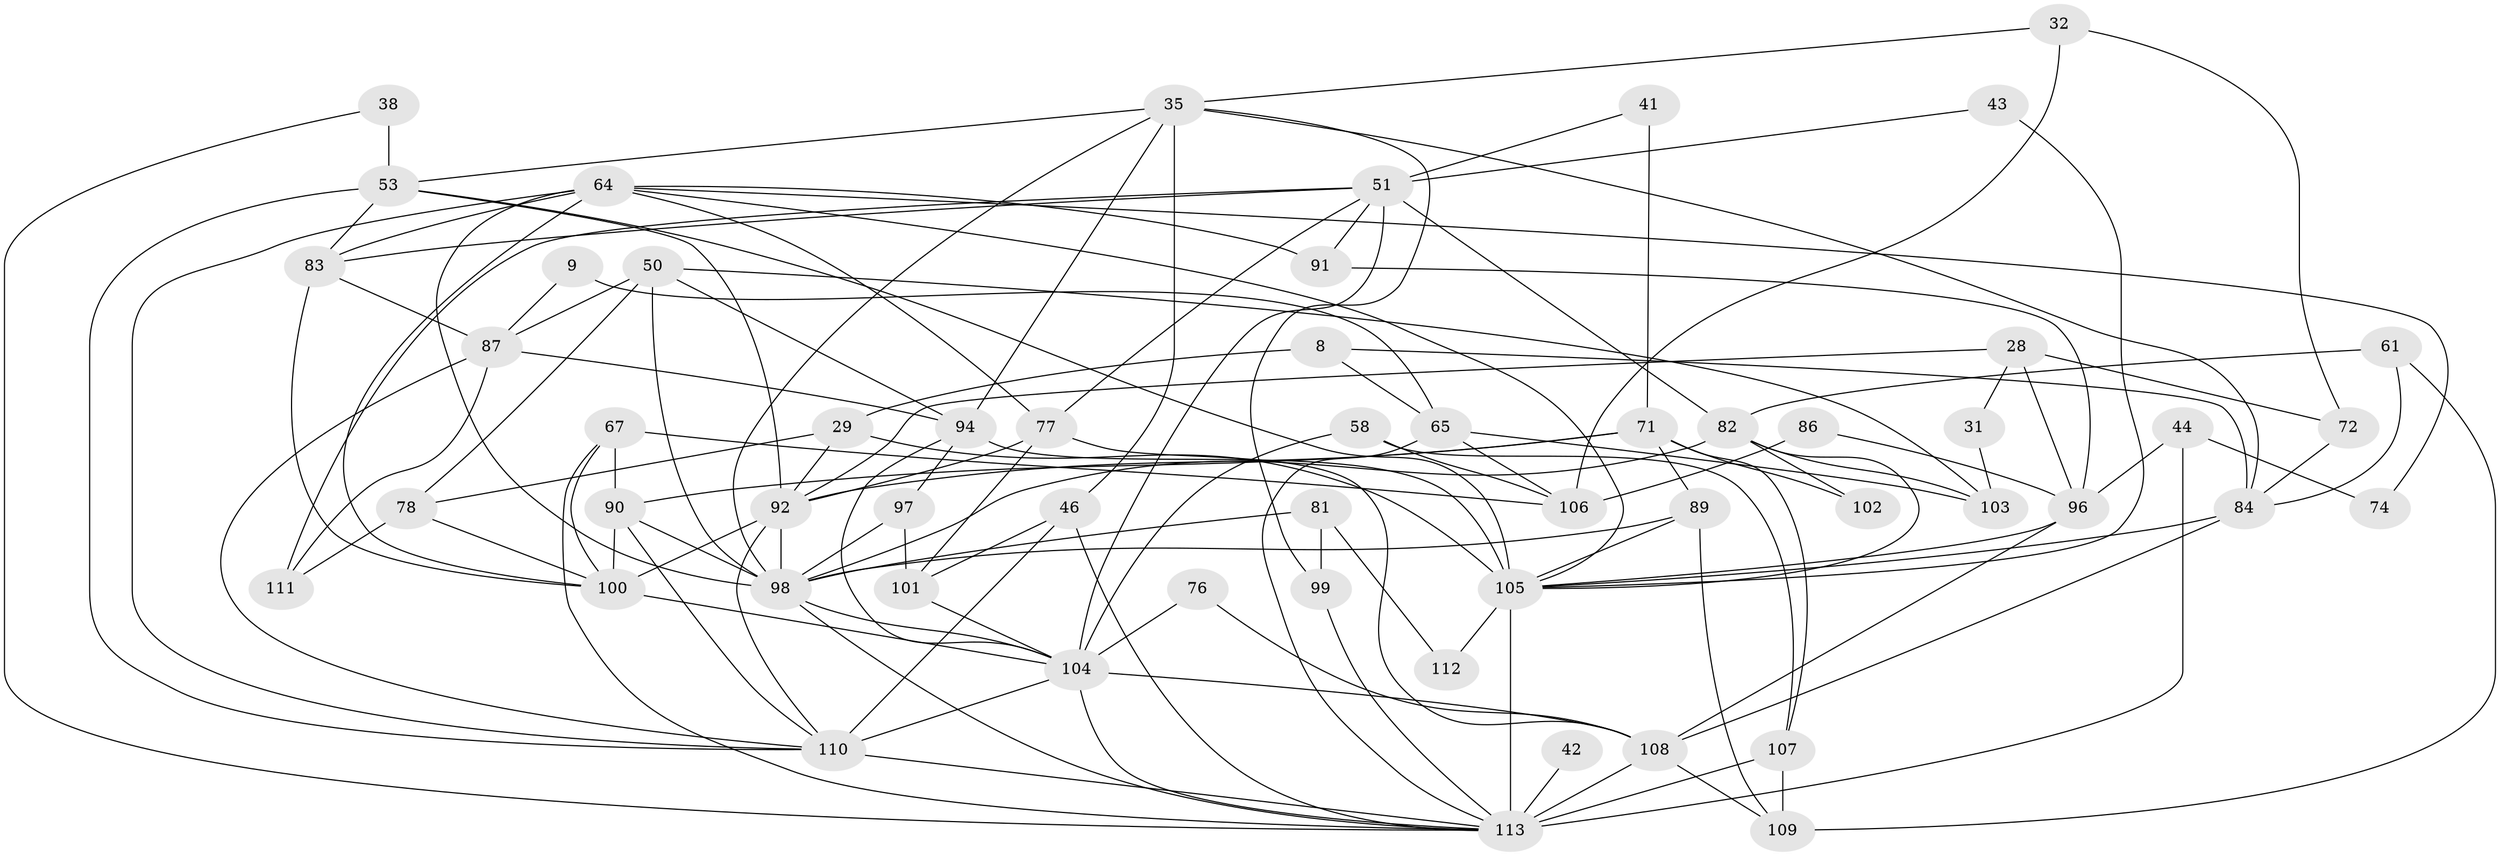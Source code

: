 // original degree distribution, {3: 0.3008849557522124, 5: 0.1592920353982301, 7: 0.017699115044247787, 4: 0.25663716814159293, 6: 0.12389380530973451, 2: 0.12389380530973451, 8: 0.008849557522123894, 10: 0.008849557522123894}
// Generated by graph-tools (version 1.1) at 2025/52/03/09/25 04:52:13]
// undirected, 56 vertices, 132 edges
graph export_dot {
graph [start="1"]
  node [color=gray90,style=filled];
  8;
  9;
  28 [super="+17"];
  29;
  31;
  32;
  35 [super="+30"];
  38;
  41;
  42 [super="+18"];
  43;
  44;
  46 [super="+1"];
  50;
  51 [super="+37+20"];
  53 [super="+39"];
  58;
  61;
  64 [super="+19+52"];
  65 [super="+47"];
  67 [super="+21"];
  71 [super="+26"];
  72;
  74;
  76;
  77 [super="+14"];
  78 [super="+66"];
  81;
  82 [super="+57"];
  83;
  84 [super="+80"];
  86;
  87 [super="+34"];
  89;
  90;
  91;
  92 [super="+3+69"];
  94 [super="+6+63"];
  96 [super="+85"];
  97;
  98 [super="+62+2+4"];
  99 [super="+16"];
  100 [super="+79+22"];
  101;
  102;
  103 [super="+7"];
  104 [super="+54+60"];
  105 [super="+25+93+88"];
  106;
  107;
  108 [super="+10+33"];
  109 [super="+56"];
  110 [super="+68+95"];
  111;
  112;
  113 [super="+75+73"];
  8 -- 29;
  8 -- 84;
  8 -- 65;
  9 -- 87;
  9 -- 65 [weight=2];
  28 -- 96 [weight=2];
  28 -- 72;
  28 -- 31;
  28 -- 92;
  29 -- 78;
  29 -- 105 [weight=2];
  29 -- 92;
  31 -- 103;
  32 -- 106;
  32 -- 72;
  32 -- 35;
  35 -- 46 [weight=2];
  35 -- 94;
  35 -- 53;
  35 -- 98;
  35 -- 99;
  35 -- 84;
  38 -- 53 [weight=2];
  38 -- 113;
  41 -- 71;
  41 -- 51;
  42 -- 113 [weight=3];
  43 -- 51;
  43 -- 105 [weight=2];
  44 -- 74;
  44 -- 96 [weight=2];
  44 -- 113 [weight=3];
  46 -- 101;
  46 -- 110 [weight=3];
  46 -- 113;
  50 -- 78 [weight=2];
  50 -- 103 [weight=2];
  50 -- 98 [weight=2];
  50 -- 87;
  50 -- 94;
  51 -- 91;
  51 -- 82 [weight=2];
  51 -- 83;
  51 -- 111;
  51 -- 77;
  51 -- 104;
  53 -- 83;
  53 -- 110 [weight=2];
  53 -- 92 [weight=2];
  53 -- 105;
  58 -- 107;
  58 -- 106;
  58 -- 104;
  61 -- 109;
  61 -- 82;
  61 -- 84;
  64 -- 98;
  64 -- 91;
  64 -- 77;
  64 -- 105;
  64 -- 74;
  64 -- 83;
  64 -- 110;
  64 -- 100;
  65 -- 106 [weight=2];
  65 -- 103;
  65 -- 113;
  67 -- 113;
  67 -- 90;
  67 -- 106;
  67 -- 100;
  71 -- 107;
  71 -- 90 [weight=2];
  71 -- 102;
  71 -- 89;
  71 -- 92 [weight=2];
  72 -- 84;
  76 -- 104;
  76 -- 108;
  77 -- 101;
  77 -- 92;
  77 -- 108;
  78 -- 111;
  78 -- 100;
  81 -- 112;
  81 -- 99;
  81 -- 98;
  82 -- 103 [weight=2];
  82 -- 102;
  82 -- 98;
  82 -- 105;
  83 -- 100;
  83 -- 87;
  84 -- 105;
  84 -- 108 [weight=2];
  86 -- 106;
  86 -- 96;
  87 -- 111;
  87 -- 94;
  87 -- 110;
  89 -- 109;
  89 -- 98;
  89 -- 105;
  90 -- 98;
  90 -- 100;
  90 -- 110;
  91 -- 96;
  92 -- 98;
  92 -- 110;
  92 -- 100;
  94 -- 97;
  94 -- 104 [weight=2];
  94 -- 105;
  96 -- 105;
  96 -- 108;
  97 -- 101;
  97 -- 98;
  98 -- 113;
  98 -- 104;
  99 -- 113;
  100 -- 104 [weight=3];
  101 -- 104;
  104 -- 110 [weight=2];
  104 -- 113 [weight=2];
  104 -- 108;
  105 -- 112 [weight=2];
  105 -- 113 [weight=4];
  107 -- 109 [weight=2];
  107 -- 113;
  108 -- 113;
  108 -- 109;
  110 -- 113;
}
